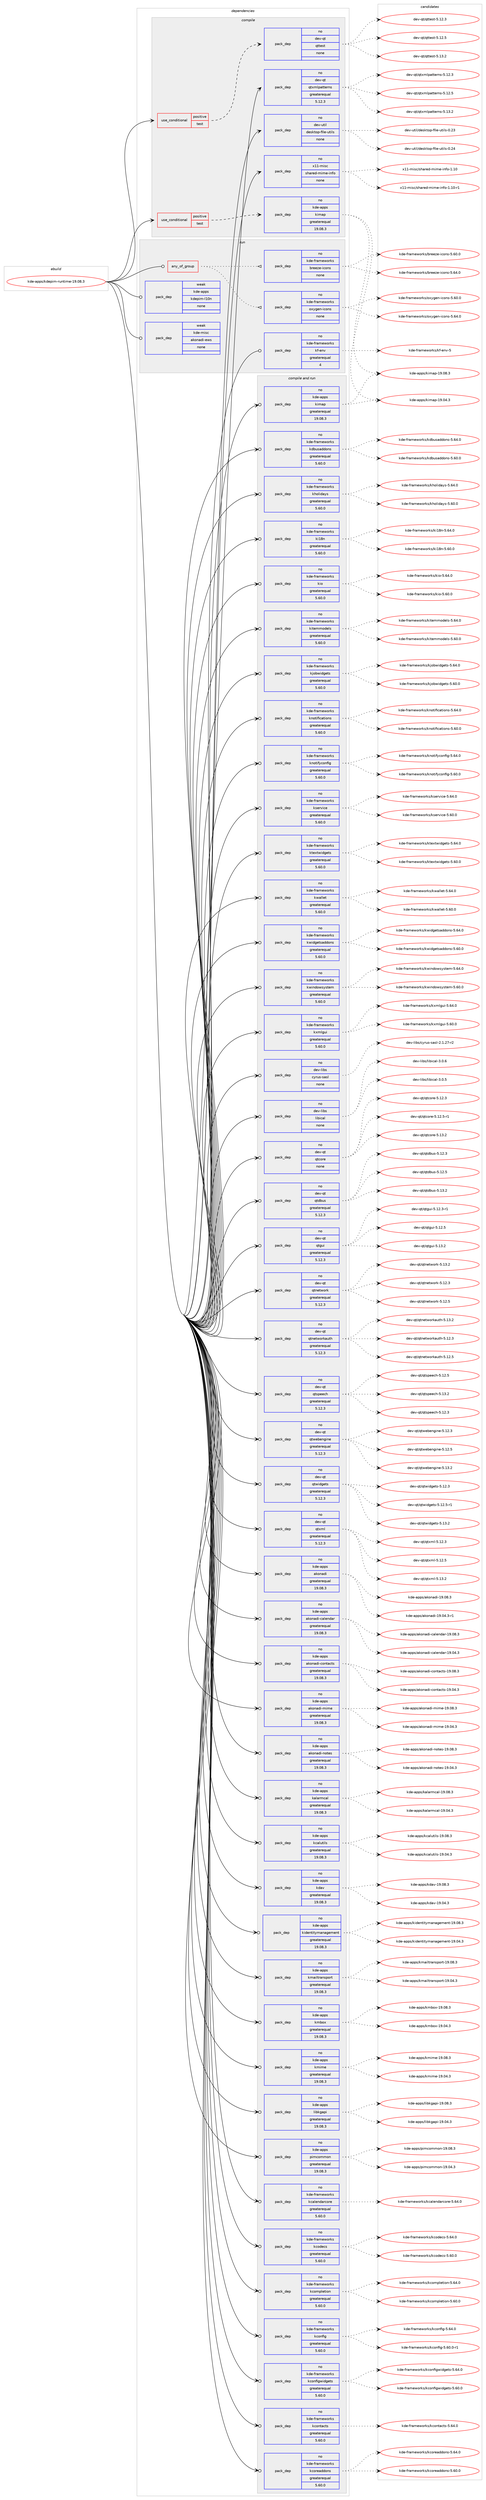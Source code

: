 digraph prolog {

# *************
# Graph options
# *************

newrank=true;
concentrate=true;
compound=true;
graph [rankdir=LR,fontname=Helvetica,fontsize=10,ranksep=1.5];#, ranksep=2.5, nodesep=0.2];
edge  [arrowhead=vee];
node  [fontname=Helvetica,fontsize=10];

# **********
# The ebuild
# **********

subgraph cluster_leftcol {
color=gray;
rank=same;
label=<<i>ebuild</i>>;
id [label="kde-apps/kdepim-runtime-19.08.3", color=red, width=4, href="../kde-apps/kdepim-runtime-19.08.3.svg"];
}

# ****************
# The dependencies
# ****************

subgraph cluster_midcol {
color=gray;
label=<<i>dependencies</i>>;
subgraph cluster_compile {
fillcolor="#eeeeee";
style=filled;
label=<<i>compile</i>>;
subgraph cond186625 {
dependency755678 [label=<<TABLE BORDER="0" CELLBORDER="1" CELLSPACING="0" CELLPADDING="4"><TR><TD ROWSPAN="3" CELLPADDING="10">use_conditional</TD></TR><TR><TD>positive</TD></TR><TR><TD>test</TD></TR></TABLE>>, shape=none, color=red];
subgraph pack556238 {
dependency755679 [label=<<TABLE BORDER="0" CELLBORDER="1" CELLSPACING="0" CELLPADDING="4" WIDTH="220"><TR><TD ROWSPAN="6" CELLPADDING="30">pack_dep</TD></TR><TR><TD WIDTH="110">no</TD></TR><TR><TD>dev-qt</TD></TR><TR><TD>qttest</TD></TR><TR><TD>none</TD></TR><TR><TD></TD></TR></TABLE>>, shape=none, color=blue];
}
dependency755678:e -> dependency755679:w [weight=20,style="dashed",arrowhead="vee"];
}
id:e -> dependency755678:w [weight=20,style="solid",arrowhead="vee"];
subgraph cond186626 {
dependency755680 [label=<<TABLE BORDER="0" CELLBORDER="1" CELLSPACING="0" CELLPADDING="4"><TR><TD ROWSPAN="3" CELLPADDING="10">use_conditional</TD></TR><TR><TD>positive</TD></TR><TR><TD>test</TD></TR></TABLE>>, shape=none, color=red];
subgraph pack556239 {
dependency755681 [label=<<TABLE BORDER="0" CELLBORDER="1" CELLSPACING="0" CELLPADDING="4" WIDTH="220"><TR><TD ROWSPAN="6" CELLPADDING="30">pack_dep</TD></TR><TR><TD WIDTH="110">no</TD></TR><TR><TD>kde-apps</TD></TR><TR><TD>kimap</TD></TR><TR><TD>greaterequal</TD></TR><TR><TD>19.08.3</TD></TR></TABLE>>, shape=none, color=blue];
}
dependency755680:e -> dependency755681:w [weight=20,style="dashed",arrowhead="vee"];
}
id:e -> dependency755680:w [weight=20,style="solid",arrowhead="vee"];
subgraph pack556240 {
dependency755682 [label=<<TABLE BORDER="0" CELLBORDER="1" CELLSPACING="0" CELLPADDING="4" WIDTH="220"><TR><TD ROWSPAN="6" CELLPADDING="30">pack_dep</TD></TR><TR><TD WIDTH="110">no</TD></TR><TR><TD>dev-qt</TD></TR><TR><TD>qtxmlpatterns</TD></TR><TR><TD>greaterequal</TD></TR><TR><TD>5.12.3</TD></TR></TABLE>>, shape=none, color=blue];
}
id:e -> dependency755682:w [weight=20,style="solid",arrowhead="vee"];
subgraph pack556241 {
dependency755683 [label=<<TABLE BORDER="0" CELLBORDER="1" CELLSPACING="0" CELLPADDING="4" WIDTH="220"><TR><TD ROWSPAN="6" CELLPADDING="30">pack_dep</TD></TR><TR><TD WIDTH="110">no</TD></TR><TR><TD>dev-util</TD></TR><TR><TD>desktop-file-utils</TD></TR><TR><TD>none</TD></TR><TR><TD></TD></TR></TABLE>>, shape=none, color=blue];
}
id:e -> dependency755683:w [weight=20,style="solid",arrowhead="vee"];
subgraph pack556242 {
dependency755684 [label=<<TABLE BORDER="0" CELLBORDER="1" CELLSPACING="0" CELLPADDING="4" WIDTH="220"><TR><TD ROWSPAN="6" CELLPADDING="30">pack_dep</TD></TR><TR><TD WIDTH="110">no</TD></TR><TR><TD>x11-misc</TD></TR><TR><TD>shared-mime-info</TD></TR><TR><TD>none</TD></TR><TR><TD></TD></TR></TABLE>>, shape=none, color=blue];
}
id:e -> dependency755684:w [weight=20,style="solid",arrowhead="vee"];
}
subgraph cluster_compileandrun {
fillcolor="#eeeeee";
style=filled;
label=<<i>compile and run</i>>;
subgraph pack556243 {
dependency755685 [label=<<TABLE BORDER="0" CELLBORDER="1" CELLSPACING="0" CELLPADDING="4" WIDTH="220"><TR><TD ROWSPAN="6" CELLPADDING="30">pack_dep</TD></TR><TR><TD WIDTH="110">no</TD></TR><TR><TD>dev-libs</TD></TR><TR><TD>cyrus-sasl</TD></TR><TR><TD>none</TD></TR><TR><TD></TD></TR></TABLE>>, shape=none, color=blue];
}
id:e -> dependency755685:w [weight=20,style="solid",arrowhead="odotvee"];
subgraph pack556244 {
dependency755686 [label=<<TABLE BORDER="0" CELLBORDER="1" CELLSPACING="0" CELLPADDING="4" WIDTH="220"><TR><TD ROWSPAN="6" CELLPADDING="30">pack_dep</TD></TR><TR><TD WIDTH="110">no</TD></TR><TR><TD>dev-libs</TD></TR><TR><TD>libical</TD></TR><TR><TD>none</TD></TR><TR><TD></TD></TR></TABLE>>, shape=none, color=blue];
}
id:e -> dependency755686:w [weight=20,style="solid",arrowhead="odotvee"];
subgraph pack556245 {
dependency755687 [label=<<TABLE BORDER="0" CELLBORDER="1" CELLSPACING="0" CELLPADDING="4" WIDTH="220"><TR><TD ROWSPAN="6" CELLPADDING="30">pack_dep</TD></TR><TR><TD WIDTH="110">no</TD></TR><TR><TD>dev-qt</TD></TR><TR><TD>qtcore</TD></TR><TR><TD>none</TD></TR><TR><TD></TD></TR></TABLE>>, shape=none, color=blue];
}
id:e -> dependency755687:w [weight=20,style="solid",arrowhead="odotvee"];
subgraph pack556246 {
dependency755688 [label=<<TABLE BORDER="0" CELLBORDER="1" CELLSPACING="0" CELLPADDING="4" WIDTH="220"><TR><TD ROWSPAN="6" CELLPADDING="30">pack_dep</TD></TR><TR><TD WIDTH="110">no</TD></TR><TR><TD>dev-qt</TD></TR><TR><TD>qtdbus</TD></TR><TR><TD>greaterequal</TD></TR><TR><TD>5.12.3</TD></TR></TABLE>>, shape=none, color=blue];
}
id:e -> dependency755688:w [weight=20,style="solid",arrowhead="odotvee"];
subgraph pack556247 {
dependency755689 [label=<<TABLE BORDER="0" CELLBORDER="1" CELLSPACING="0" CELLPADDING="4" WIDTH="220"><TR><TD ROWSPAN="6" CELLPADDING="30">pack_dep</TD></TR><TR><TD WIDTH="110">no</TD></TR><TR><TD>dev-qt</TD></TR><TR><TD>qtgui</TD></TR><TR><TD>greaterequal</TD></TR><TR><TD>5.12.3</TD></TR></TABLE>>, shape=none, color=blue];
}
id:e -> dependency755689:w [weight=20,style="solid",arrowhead="odotvee"];
subgraph pack556248 {
dependency755690 [label=<<TABLE BORDER="0" CELLBORDER="1" CELLSPACING="0" CELLPADDING="4" WIDTH="220"><TR><TD ROWSPAN="6" CELLPADDING="30">pack_dep</TD></TR><TR><TD WIDTH="110">no</TD></TR><TR><TD>dev-qt</TD></TR><TR><TD>qtnetwork</TD></TR><TR><TD>greaterequal</TD></TR><TR><TD>5.12.3</TD></TR></TABLE>>, shape=none, color=blue];
}
id:e -> dependency755690:w [weight=20,style="solid",arrowhead="odotvee"];
subgraph pack556249 {
dependency755691 [label=<<TABLE BORDER="0" CELLBORDER="1" CELLSPACING="0" CELLPADDING="4" WIDTH="220"><TR><TD ROWSPAN="6" CELLPADDING="30">pack_dep</TD></TR><TR><TD WIDTH="110">no</TD></TR><TR><TD>dev-qt</TD></TR><TR><TD>qtnetworkauth</TD></TR><TR><TD>greaterequal</TD></TR><TR><TD>5.12.3</TD></TR></TABLE>>, shape=none, color=blue];
}
id:e -> dependency755691:w [weight=20,style="solid",arrowhead="odotvee"];
subgraph pack556250 {
dependency755692 [label=<<TABLE BORDER="0" CELLBORDER="1" CELLSPACING="0" CELLPADDING="4" WIDTH="220"><TR><TD ROWSPAN="6" CELLPADDING="30">pack_dep</TD></TR><TR><TD WIDTH="110">no</TD></TR><TR><TD>dev-qt</TD></TR><TR><TD>qtspeech</TD></TR><TR><TD>greaterequal</TD></TR><TR><TD>5.12.3</TD></TR></TABLE>>, shape=none, color=blue];
}
id:e -> dependency755692:w [weight=20,style="solid",arrowhead="odotvee"];
subgraph pack556251 {
dependency755693 [label=<<TABLE BORDER="0" CELLBORDER="1" CELLSPACING="0" CELLPADDING="4" WIDTH="220"><TR><TD ROWSPAN="6" CELLPADDING="30">pack_dep</TD></TR><TR><TD WIDTH="110">no</TD></TR><TR><TD>dev-qt</TD></TR><TR><TD>qtwebengine</TD></TR><TR><TD>greaterequal</TD></TR><TR><TD>5.12.3</TD></TR></TABLE>>, shape=none, color=blue];
}
id:e -> dependency755693:w [weight=20,style="solid",arrowhead="odotvee"];
subgraph pack556252 {
dependency755694 [label=<<TABLE BORDER="0" CELLBORDER="1" CELLSPACING="0" CELLPADDING="4" WIDTH="220"><TR><TD ROWSPAN="6" CELLPADDING="30">pack_dep</TD></TR><TR><TD WIDTH="110">no</TD></TR><TR><TD>dev-qt</TD></TR><TR><TD>qtwidgets</TD></TR><TR><TD>greaterequal</TD></TR><TR><TD>5.12.3</TD></TR></TABLE>>, shape=none, color=blue];
}
id:e -> dependency755694:w [weight=20,style="solid",arrowhead="odotvee"];
subgraph pack556253 {
dependency755695 [label=<<TABLE BORDER="0" CELLBORDER="1" CELLSPACING="0" CELLPADDING="4" WIDTH="220"><TR><TD ROWSPAN="6" CELLPADDING="30">pack_dep</TD></TR><TR><TD WIDTH="110">no</TD></TR><TR><TD>dev-qt</TD></TR><TR><TD>qtxml</TD></TR><TR><TD>greaterequal</TD></TR><TR><TD>5.12.3</TD></TR></TABLE>>, shape=none, color=blue];
}
id:e -> dependency755695:w [weight=20,style="solid",arrowhead="odotvee"];
subgraph pack556254 {
dependency755696 [label=<<TABLE BORDER="0" CELLBORDER="1" CELLSPACING="0" CELLPADDING="4" WIDTH="220"><TR><TD ROWSPAN="6" CELLPADDING="30">pack_dep</TD></TR><TR><TD WIDTH="110">no</TD></TR><TR><TD>kde-apps</TD></TR><TR><TD>akonadi</TD></TR><TR><TD>greaterequal</TD></TR><TR><TD>19.08.3</TD></TR></TABLE>>, shape=none, color=blue];
}
id:e -> dependency755696:w [weight=20,style="solid",arrowhead="odotvee"];
subgraph pack556255 {
dependency755697 [label=<<TABLE BORDER="0" CELLBORDER="1" CELLSPACING="0" CELLPADDING="4" WIDTH="220"><TR><TD ROWSPAN="6" CELLPADDING="30">pack_dep</TD></TR><TR><TD WIDTH="110">no</TD></TR><TR><TD>kde-apps</TD></TR><TR><TD>akonadi-calendar</TD></TR><TR><TD>greaterequal</TD></TR><TR><TD>19.08.3</TD></TR></TABLE>>, shape=none, color=blue];
}
id:e -> dependency755697:w [weight=20,style="solid",arrowhead="odotvee"];
subgraph pack556256 {
dependency755698 [label=<<TABLE BORDER="0" CELLBORDER="1" CELLSPACING="0" CELLPADDING="4" WIDTH="220"><TR><TD ROWSPAN="6" CELLPADDING="30">pack_dep</TD></TR><TR><TD WIDTH="110">no</TD></TR><TR><TD>kde-apps</TD></TR><TR><TD>akonadi-contacts</TD></TR><TR><TD>greaterequal</TD></TR><TR><TD>19.08.3</TD></TR></TABLE>>, shape=none, color=blue];
}
id:e -> dependency755698:w [weight=20,style="solid",arrowhead="odotvee"];
subgraph pack556257 {
dependency755699 [label=<<TABLE BORDER="0" CELLBORDER="1" CELLSPACING="0" CELLPADDING="4" WIDTH="220"><TR><TD ROWSPAN="6" CELLPADDING="30">pack_dep</TD></TR><TR><TD WIDTH="110">no</TD></TR><TR><TD>kde-apps</TD></TR><TR><TD>akonadi-mime</TD></TR><TR><TD>greaterequal</TD></TR><TR><TD>19.08.3</TD></TR></TABLE>>, shape=none, color=blue];
}
id:e -> dependency755699:w [weight=20,style="solid",arrowhead="odotvee"];
subgraph pack556258 {
dependency755700 [label=<<TABLE BORDER="0" CELLBORDER="1" CELLSPACING="0" CELLPADDING="4" WIDTH="220"><TR><TD ROWSPAN="6" CELLPADDING="30">pack_dep</TD></TR><TR><TD WIDTH="110">no</TD></TR><TR><TD>kde-apps</TD></TR><TR><TD>akonadi-notes</TD></TR><TR><TD>greaterequal</TD></TR><TR><TD>19.08.3</TD></TR></TABLE>>, shape=none, color=blue];
}
id:e -> dependency755700:w [weight=20,style="solid",arrowhead="odotvee"];
subgraph pack556259 {
dependency755701 [label=<<TABLE BORDER="0" CELLBORDER="1" CELLSPACING="0" CELLPADDING="4" WIDTH="220"><TR><TD ROWSPAN="6" CELLPADDING="30">pack_dep</TD></TR><TR><TD WIDTH="110">no</TD></TR><TR><TD>kde-apps</TD></TR><TR><TD>kalarmcal</TD></TR><TR><TD>greaterequal</TD></TR><TR><TD>19.08.3</TD></TR></TABLE>>, shape=none, color=blue];
}
id:e -> dependency755701:w [weight=20,style="solid",arrowhead="odotvee"];
subgraph pack556260 {
dependency755702 [label=<<TABLE BORDER="0" CELLBORDER="1" CELLSPACING="0" CELLPADDING="4" WIDTH="220"><TR><TD ROWSPAN="6" CELLPADDING="30">pack_dep</TD></TR><TR><TD WIDTH="110">no</TD></TR><TR><TD>kde-apps</TD></TR><TR><TD>kcalutils</TD></TR><TR><TD>greaterequal</TD></TR><TR><TD>19.08.3</TD></TR></TABLE>>, shape=none, color=blue];
}
id:e -> dependency755702:w [weight=20,style="solid",arrowhead="odotvee"];
subgraph pack556261 {
dependency755703 [label=<<TABLE BORDER="0" CELLBORDER="1" CELLSPACING="0" CELLPADDING="4" WIDTH="220"><TR><TD ROWSPAN="6" CELLPADDING="30">pack_dep</TD></TR><TR><TD WIDTH="110">no</TD></TR><TR><TD>kde-apps</TD></TR><TR><TD>kdav</TD></TR><TR><TD>greaterequal</TD></TR><TR><TD>19.08.3</TD></TR></TABLE>>, shape=none, color=blue];
}
id:e -> dependency755703:w [weight=20,style="solid",arrowhead="odotvee"];
subgraph pack556262 {
dependency755704 [label=<<TABLE BORDER="0" CELLBORDER="1" CELLSPACING="0" CELLPADDING="4" WIDTH="220"><TR><TD ROWSPAN="6" CELLPADDING="30">pack_dep</TD></TR><TR><TD WIDTH="110">no</TD></TR><TR><TD>kde-apps</TD></TR><TR><TD>kidentitymanagement</TD></TR><TR><TD>greaterequal</TD></TR><TR><TD>19.08.3</TD></TR></TABLE>>, shape=none, color=blue];
}
id:e -> dependency755704:w [weight=20,style="solid",arrowhead="odotvee"];
subgraph pack556263 {
dependency755705 [label=<<TABLE BORDER="0" CELLBORDER="1" CELLSPACING="0" CELLPADDING="4" WIDTH="220"><TR><TD ROWSPAN="6" CELLPADDING="30">pack_dep</TD></TR><TR><TD WIDTH="110">no</TD></TR><TR><TD>kde-apps</TD></TR><TR><TD>kimap</TD></TR><TR><TD>greaterequal</TD></TR><TR><TD>19.08.3</TD></TR></TABLE>>, shape=none, color=blue];
}
id:e -> dependency755705:w [weight=20,style="solid",arrowhead="odotvee"];
subgraph pack556264 {
dependency755706 [label=<<TABLE BORDER="0" CELLBORDER="1" CELLSPACING="0" CELLPADDING="4" WIDTH="220"><TR><TD ROWSPAN="6" CELLPADDING="30">pack_dep</TD></TR><TR><TD WIDTH="110">no</TD></TR><TR><TD>kde-apps</TD></TR><TR><TD>kmailtransport</TD></TR><TR><TD>greaterequal</TD></TR><TR><TD>19.08.3</TD></TR></TABLE>>, shape=none, color=blue];
}
id:e -> dependency755706:w [weight=20,style="solid",arrowhead="odotvee"];
subgraph pack556265 {
dependency755707 [label=<<TABLE BORDER="0" CELLBORDER="1" CELLSPACING="0" CELLPADDING="4" WIDTH="220"><TR><TD ROWSPAN="6" CELLPADDING="30">pack_dep</TD></TR><TR><TD WIDTH="110">no</TD></TR><TR><TD>kde-apps</TD></TR><TR><TD>kmbox</TD></TR><TR><TD>greaterequal</TD></TR><TR><TD>19.08.3</TD></TR></TABLE>>, shape=none, color=blue];
}
id:e -> dependency755707:w [weight=20,style="solid",arrowhead="odotvee"];
subgraph pack556266 {
dependency755708 [label=<<TABLE BORDER="0" CELLBORDER="1" CELLSPACING="0" CELLPADDING="4" WIDTH="220"><TR><TD ROWSPAN="6" CELLPADDING="30">pack_dep</TD></TR><TR><TD WIDTH="110">no</TD></TR><TR><TD>kde-apps</TD></TR><TR><TD>kmime</TD></TR><TR><TD>greaterequal</TD></TR><TR><TD>19.08.3</TD></TR></TABLE>>, shape=none, color=blue];
}
id:e -> dependency755708:w [weight=20,style="solid",arrowhead="odotvee"];
subgraph pack556267 {
dependency755709 [label=<<TABLE BORDER="0" CELLBORDER="1" CELLSPACING="0" CELLPADDING="4" WIDTH="220"><TR><TD ROWSPAN="6" CELLPADDING="30">pack_dep</TD></TR><TR><TD WIDTH="110">no</TD></TR><TR><TD>kde-apps</TD></TR><TR><TD>libkgapi</TD></TR><TR><TD>greaterequal</TD></TR><TR><TD>19.08.3</TD></TR></TABLE>>, shape=none, color=blue];
}
id:e -> dependency755709:w [weight=20,style="solid",arrowhead="odotvee"];
subgraph pack556268 {
dependency755710 [label=<<TABLE BORDER="0" CELLBORDER="1" CELLSPACING="0" CELLPADDING="4" WIDTH="220"><TR><TD ROWSPAN="6" CELLPADDING="30">pack_dep</TD></TR><TR><TD WIDTH="110">no</TD></TR><TR><TD>kde-apps</TD></TR><TR><TD>pimcommon</TD></TR><TR><TD>greaterequal</TD></TR><TR><TD>19.08.3</TD></TR></TABLE>>, shape=none, color=blue];
}
id:e -> dependency755710:w [weight=20,style="solid",arrowhead="odotvee"];
subgraph pack556269 {
dependency755711 [label=<<TABLE BORDER="0" CELLBORDER="1" CELLSPACING="0" CELLPADDING="4" WIDTH="220"><TR><TD ROWSPAN="6" CELLPADDING="30">pack_dep</TD></TR><TR><TD WIDTH="110">no</TD></TR><TR><TD>kde-frameworks</TD></TR><TR><TD>kcalendarcore</TD></TR><TR><TD>greaterequal</TD></TR><TR><TD>5.60.0</TD></TR></TABLE>>, shape=none, color=blue];
}
id:e -> dependency755711:w [weight=20,style="solid",arrowhead="odotvee"];
subgraph pack556270 {
dependency755712 [label=<<TABLE BORDER="0" CELLBORDER="1" CELLSPACING="0" CELLPADDING="4" WIDTH="220"><TR><TD ROWSPAN="6" CELLPADDING="30">pack_dep</TD></TR><TR><TD WIDTH="110">no</TD></TR><TR><TD>kde-frameworks</TD></TR><TR><TD>kcodecs</TD></TR><TR><TD>greaterequal</TD></TR><TR><TD>5.60.0</TD></TR></TABLE>>, shape=none, color=blue];
}
id:e -> dependency755712:w [weight=20,style="solid",arrowhead="odotvee"];
subgraph pack556271 {
dependency755713 [label=<<TABLE BORDER="0" CELLBORDER="1" CELLSPACING="0" CELLPADDING="4" WIDTH="220"><TR><TD ROWSPAN="6" CELLPADDING="30">pack_dep</TD></TR><TR><TD WIDTH="110">no</TD></TR><TR><TD>kde-frameworks</TD></TR><TR><TD>kcompletion</TD></TR><TR><TD>greaterequal</TD></TR><TR><TD>5.60.0</TD></TR></TABLE>>, shape=none, color=blue];
}
id:e -> dependency755713:w [weight=20,style="solid",arrowhead="odotvee"];
subgraph pack556272 {
dependency755714 [label=<<TABLE BORDER="0" CELLBORDER="1" CELLSPACING="0" CELLPADDING="4" WIDTH="220"><TR><TD ROWSPAN="6" CELLPADDING="30">pack_dep</TD></TR><TR><TD WIDTH="110">no</TD></TR><TR><TD>kde-frameworks</TD></TR><TR><TD>kconfig</TD></TR><TR><TD>greaterequal</TD></TR><TR><TD>5.60.0</TD></TR></TABLE>>, shape=none, color=blue];
}
id:e -> dependency755714:w [weight=20,style="solid",arrowhead="odotvee"];
subgraph pack556273 {
dependency755715 [label=<<TABLE BORDER="0" CELLBORDER="1" CELLSPACING="0" CELLPADDING="4" WIDTH="220"><TR><TD ROWSPAN="6" CELLPADDING="30">pack_dep</TD></TR><TR><TD WIDTH="110">no</TD></TR><TR><TD>kde-frameworks</TD></TR><TR><TD>kconfigwidgets</TD></TR><TR><TD>greaterequal</TD></TR><TR><TD>5.60.0</TD></TR></TABLE>>, shape=none, color=blue];
}
id:e -> dependency755715:w [weight=20,style="solid",arrowhead="odotvee"];
subgraph pack556274 {
dependency755716 [label=<<TABLE BORDER="0" CELLBORDER="1" CELLSPACING="0" CELLPADDING="4" WIDTH="220"><TR><TD ROWSPAN="6" CELLPADDING="30">pack_dep</TD></TR><TR><TD WIDTH="110">no</TD></TR><TR><TD>kde-frameworks</TD></TR><TR><TD>kcontacts</TD></TR><TR><TD>greaterequal</TD></TR><TR><TD>5.60.0</TD></TR></TABLE>>, shape=none, color=blue];
}
id:e -> dependency755716:w [weight=20,style="solid",arrowhead="odotvee"];
subgraph pack556275 {
dependency755717 [label=<<TABLE BORDER="0" CELLBORDER="1" CELLSPACING="0" CELLPADDING="4" WIDTH="220"><TR><TD ROWSPAN="6" CELLPADDING="30">pack_dep</TD></TR><TR><TD WIDTH="110">no</TD></TR><TR><TD>kde-frameworks</TD></TR><TR><TD>kcoreaddons</TD></TR><TR><TD>greaterequal</TD></TR><TR><TD>5.60.0</TD></TR></TABLE>>, shape=none, color=blue];
}
id:e -> dependency755717:w [weight=20,style="solid",arrowhead="odotvee"];
subgraph pack556276 {
dependency755718 [label=<<TABLE BORDER="0" CELLBORDER="1" CELLSPACING="0" CELLPADDING="4" WIDTH="220"><TR><TD ROWSPAN="6" CELLPADDING="30">pack_dep</TD></TR><TR><TD WIDTH="110">no</TD></TR><TR><TD>kde-frameworks</TD></TR><TR><TD>kdbusaddons</TD></TR><TR><TD>greaterequal</TD></TR><TR><TD>5.60.0</TD></TR></TABLE>>, shape=none, color=blue];
}
id:e -> dependency755718:w [weight=20,style="solid",arrowhead="odotvee"];
subgraph pack556277 {
dependency755719 [label=<<TABLE BORDER="0" CELLBORDER="1" CELLSPACING="0" CELLPADDING="4" WIDTH="220"><TR><TD ROWSPAN="6" CELLPADDING="30">pack_dep</TD></TR><TR><TD WIDTH="110">no</TD></TR><TR><TD>kde-frameworks</TD></TR><TR><TD>kholidays</TD></TR><TR><TD>greaterequal</TD></TR><TR><TD>5.60.0</TD></TR></TABLE>>, shape=none, color=blue];
}
id:e -> dependency755719:w [weight=20,style="solid",arrowhead="odotvee"];
subgraph pack556278 {
dependency755720 [label=<<TABLE BORDER="0" CELLBORDER="1" CELLSPACING="0" CELLPADDING="4" WIDTH="220"><TR><TD ROWSPAN="6" CELLPADDING="30">pack_dep</TD></TR><TR><TD WIDTH="110">no</TD></TR><TR><TD>kde-frameworks</TD></TR><TR><TD>ki18n</TD></TR><TR><TD>greaterequal</TD></TR><TR><TD>5.60.0</TD></TR></TABLE>>, shape=none, color=blue];
}
id:e -> dependency755720:w [weight=20,style="solid",arrowhead="odotvee"];
subgraph pack556279 {
dependency755721 [label=<<TABLE BORDER="0" CELLBORDER="1" CELLSPACING="0" CELLPADDING="4" WIDTH="220"><TR><TD ROWSPAN="6" CELLPADDING="30">pack_dep</TD></TR><TR><TD WIDTH="110">no</TD></TR><TR><TD>kde-frameworks</TD></TR><TR><TD>kio</TD></TR><TR><TD>greaterequal</TD></TR><TR><TD>5.60.0</TD></TR></TABLE>>, shape=none, color=blue];
}
id:e -> dependency755721:w [weight=20,style="solid",arrowhead="odotvee"];
subgraph pack556280 {
dependency755722 [label=<<TABLE BORDER="0" CELLBORDER="1" CELLSPACING="0" CELLPADDING="4" WIDTH="220"><TR><TD ROWSPAN="6" CELLPADDING="30">pack_dep</TD></TR><TR><TD WIDTH="110">no</TD></TR><TR><TD>kde-frameworks</TD></TR><TR><TD>kitemmodels</TD></TR><TR><TD>greaterequal</TD></TR><TR><TD>5.60.0</TD></TR></TABLE>>, shape=none, color=blue];
}
id:e -> dependency755722:w [weight=20,style="solid",arrowhead="odotvee"];
subgraph pack556281 {
dependency755723 [label=<<TABLE BORDER="0" CELLBORDER="1" CELLSPACING="0" CELLPADDING="4" WIDTH="220"><TR><TD ROWSPAN="6" CELLPADDING="30">pack_dep</TD></TR><TR><TD WIDTH="110">no</TD></TR><TR><TD>kde-frameworks</TD></TR><TR><TD>kjobwidgets</TD></TR><TR><TD>greaterequal</TD></TR><TR><TD>5.60.0</TD></TR></TABLE>>, shape=none, color=blue];
}
id:e -> dependency755723:w [weight=20,style="solid",arrowhead="odotvee"];
subgraph pack556282 {
dependency755724 [label=<<TABLE BORDER="0" CELLBORDER="1" CELLSPACING="0" CELLPADDING="4" WIDTH="220"><TR><TD ROWSPAN="6" CELLPADDING="30">pack_dep</TD></TR><TR><TD WIDTH="110">no</TD></TR><TR><TD>kde-frameworks</TD></TR><TR><TD>knotifications</TD></TR><TR><TD>greaterequal</TD></TR><TR><TD>5.60.0</TD></TR></TABLE>>, shape=none, color=blue];
}
id:e -> dependency755724:w [weight=20,style="solid",arrowhead="odotvee"];
subgraph pack556283 {
dependency755725 [label=<<TABLE BORDER="0" CELLBORDER="1" CELLSPACING="0" CELLPADDING="4" WIDTH="220"><TR><TD ROWSPAN="6" CELLPADDING="30">pack_dep</TD></TR><TR><TD WIDTH="110">no</TD></TR><TR><TD>kde-frameworks</TD></TR><TR><TD>knotifyconfig</TD></TR><TR><TD>greaterequal</TD></TR><TR><TD>5.60.0</TD></TR></TABLE>>, shape=none, color=blue];
}
id:e -> dependency755725:w [weight=20,style="solid",arrowhead="odotvee"];
subgraph pack556284 {
dependency755726 [label=<<TABLE BORDER="0" CELLBORDER="1" CELLSPACING="0" CELLPADDING="4" WIDTH="220"><TR><TD ROWSPAN="6" CELLPADDING="30">pack_dep</TD></TR><TR><TD WIDTH="110">no</TD></TR><TR><TD>kde-frameworks</TD></TR><TR><TD>kservice</TD></TR><TR><TD>greaterequal</TD></TR><TR><TD>5.60.0</TD></TR></TABLE>>, shape=none, color=blue];
}
id:e -> dependency755726:w [weight=20,style="solid",arrowhead="odotvee"];
subgraph pack556285 {
dependency755727 [label=<<TABLE BORDER="0" CELLBORDER="1" CELLSPACING="0" CELLPADDING="4" WIDTH="220"><TR><TD ROWSPAN="6" CELLPADDING="30">pack_dep</TD></TR><TR><TD WIDTH="110">no</TD></TR><TR><TD>kde-frameworks</TD></TR><TR><TD>ktextwidgets</TD></TR><TR><TD>greaterequal</TD></TR><TR><TD>5.60.0</TD></TR></TABLE>>, shape=none, color=blue];
}
id:e -> dependency755727:w [weight=20,style="solid",arrowhead="odotvee"];
subgraph pack556286 {
dependency755728 [label=<<TABLE BORDER="0" CELLBORDER="1" CELLSPACING="0" CELLPADDING="4" WIDTH="220"><TR><TD ROWSPAN="6" CELLPADDING="30">pack_dep</TD></TR><TR><TD WIDTH="110">no</TD></TR><TR><TD>kde-frameworks</TD></TR><TR><TD>kwallet</TD></TR><TR><TD>greaterequal</TD></TR><TR><TD>5.60.0</TD></TR></TABLE>>, shape=none, color=blue];
}
id:e -> dependency755728:w [weight=20,style="solid",arrowhead="odotvee"];
subgraph pack556287 {
dependency755729 [label=<<TABLE BORDER="0" CELLBORDER="1" CELLSPACING="0" CELLPADDING="4" WIDTH="220"><TR><TD ROWSPAN="6" CELLPADDING="30">pack_dep</TD></TR><TR><TD WIDTH="110">no</TD></TR><TR><TD>kde-frameworks</TD></TR><TR><TD>kwidgetsaddons</TD></TR><TR><TD>greaterequal</TD></TR><TR><TD>5.60.0</TD></TR></TABLE>>, shape=none, color=blue];
}
id:e -> dependency755729:w [weight=20,style="solid",arrowhead="odotvee"];
subgraph pack556288 {
dependency755730 [label=<<TABLE BORDER="0" CELLBORDER="1" CELLSPACING="0" CELLPADDING="4" WIDTH="220"><TR><TD ROWSPAN="6" CELLPADDING="30">pack_dep</TD></TR><TR><TD WIDTH="110">no</TD></TR><TR><TD>kde-frameworks</TD></TR><TR><TD>kwindowsystem</TD></TR><TR><TD>greaterequal</TD></TR><TR><TD>5.60.0</TD></TR></TABLE>>, shape=none, color=blue];
}
id:e -> dependency755730:w [weight=20,style="solid",arrowhead="odotvee"];
subgraph pack556289 {
dependency755731 [label=<<TABLE BORDER="0" CELLBORDER="1" CELLSPACING="0" CELLPADDING="4" WIDTH="220"><TR><TD ROWSPAN="6" CELLPADDING="30">pack_dep</TD></TR><TR><TD WIDTH="110">no</TD></TR><TR><TD>kde-frameworks</TD></TR><TR><TD>kxmlgui</TD></TR><TR><TD>greaterequal</TD></TR><TR><TD>5.60.0</TD></TR></TABLE>>, shape=none, color=blue];
}
id:e -> dependency755731:w [weight=20,style="solid",arrowhead="odotvee"];
}
subgraph cluster_run {
fillcolor="#eeeeee";
style=filled;
label=<<i>run</i>>;
subgraph any12409 {
dependency755732 [label=<<TABLE BORDER="0" CELLBORDER="1" CELLSPACING="0" CELLPADDING="4"><TR><TD CELLPADDING="10">any_of_group</TD></TR></TABLE>>, shape=none, color=red];subgraph pack556290 {
dependency755733 [label=<<TABLE BORDER="0" CELLBORDER="1" CELLSPACING="0" CELLPADDING="4" WIDTH="220"><TR><TD ROWSPAN="6" CELLPADDING="30">pack_dep</TD></TR><TR><TD WIDTH="110">no</TD></TR><TR><TD>kde-frameworks</TD></TR><TR><TD>breeze-icons</TD></TR><TR><TD>none</TD></TR><TR><TD></TD></TR></TABLE>>, shape=none, color=blue];
}
dependency755732:e -> dependency755733:w [weight=20,style="dotted",arrowhead="oinv"];
subgraph pack556291 {
dependency755734 [label=<<TABLE BORDER="0" CELLBORDER="1" CELLSPACING="0" CELLPADDING="4" WIDTH="220"><TR><TD ROWSPAN="6" CELLPADDING="30">pack_dep</TD></TR><TR><TD WIDTH="110">no</TD></TR><TR><TD>kde-frameworks</TD></TR><TR><TD>oxygen-icons</TD></TR><TR><TD>none</TD></TR><TR><TD></TD></TR></TABLE>>, shape=none, color=blue];
}
dependency755732:e -> dependency755734:w [weight=20,style="dotted",arrowhead="oinv"];
}
id:e -> dependency755732:w [weight=20,style="solid",arrowhead="odot"];
subgraph pack556292 {
dependency755735 [label=<<TABLE BORDER="0" CELLBORDER="1" CELLSPACING="0" CELLPADDING="4" WIDTH="220"><TR><TD ROWSPAN="6" CELLPADDING="30">pack_dep</TD></TR><TR><TD WIDTH="110">no</TD></TR><TR><TD>kde-frameworks</TD></TR><TR><TD>kf-env</TD></TR><TR><TD>greaterequal</TD></TR><TR><TD>4</TD></TR></TABLE>>, shape=none, color=blue];
}
id:e -> dependency755735:w [weight=20,style="solid",arrowhead="odot"];
subgraph pack556293 {
dependency755736 [label=<<TABLE BORDER="0" CELLBORDER="1" CELLSPACING="0" CELLPADDING="4" WIDTH="220"><TR><TD ROWSPAN="6" CELLPADDING="30">pack_dep</TD></TR><TR><TD WIDTH="110">weak</TD></TR><TR><TD>kde-apps</TD></TR><TR><TD>kdepim-l10n</TD></TR><TR><TD>none</TD></TR><TR><TD></TD></TR></TABLE>>, shape=none, color=blue];
}
id:e -> dependency755736:w [weight=20,style="solid",arrowhead="odot"];
subgraph pack556294 {
dependency755737 [label=<<TABLE BORDER="0" CELLBORDER="1" CELLSPACING="0" CELLPADDING="4" WIDTH="220"><TR><TD ROWSPAN="6" CELLPADDING="30">pack_dep</TD></TR><TR><TD WIDTH="110">weak</TD></TR><TR><TD>kde-misc</TD></TR><TR><TD>akonadi-ews</TD></TR><TR><TD>none</TD></TR><TR><TD></TD></TR></TABLE>>, shape=none, color=blue];
}
id:e -> dependency755737:w [weight=20,style="solid",arrowhead="odot"];
}
}

# **************
# The candidates
# **************

subgraph cluster_choices {
rank=same;
color=gray;
label=<<i>candidates</i>>;

subgraph choice556238 {
color=black;
nodesep=1;
choice100101118451131164711311611610111511645534649504651 [label="dev-qt/qttest-5.12.3", color=red, width=4,href="../dev-qt/qttest-5.12.3.svg"];
choice100101118451131164711311611610111511645534649504653 [label="dev-qt/qttest-5.12.5", color=red, width=4,href="../dev-qt/qttest-5.12.5.svg"];
choice100101118451131164711311611610111511645534649514650 [label="dev-qt/qttest-5.13.2", color=red, width=4,href="../dev-qt/qttest-5.13.2.svg"];
dependency755679:e -> choice100101118451131164711311611610111511645534649504651:w [style=dotted,weight="100"];
dependency755679:e -> choice100101118451131164711311611610111511645534649504653:w [style=dotted,weight="100"];
dependency755679:e -> choice100101118451131164711311611610111511645534649514650:w [style=dotted,weight="100"];
}
subgraph choice556239 {
color=black;
nodesep=1;
choice107100101459711211211547107105109971124549574648524651 [label="kde-apps/kimap-19.04.3", color=red, width=4,href="../kde-apps/kimap-19.04.3.svg"];
choice107100101459711211211547107105109971124549574648564651 [label="kde-apps/kimap-19.08.3", color=red, width=4,href="../kde-apps/kimap-19.08.3.svg"];
dependency755681:e -> choice107100101459711211211547107105109971124549574648524651:w [style=dotted,weight="100"];
dependency755681:e -> choice107100101459711211211547107105109971124549574648564651:w [style=dotted,weight="100"];
}
subgraph choice556240 {
color=black;
nodesep=1;
choice10010111845113116471131161201091081129711611610111411011545534649504651 [label="dev-qt/qtxmlpatterns-5.12.3", color=red, width=4,href="../dev-qt/qtxmlpatterns-5.12.3.svg"];
choice10010111845113116471131161201091081129711611610111411011545534649504653 [label="dev-qt/qtxmlpatterns-5.12.5", color=red, width=4,href="../dev-qt/qtxmlpatterns-5.12.5.svg"];
choice10010111845113116471131161201091081129711611610111411011545534649514650 [label="dev-qt/qtxmlpatterns-5.13.2", color=red, width=4,href="../dev-qt/qtxmlpatterns-5.13.2.svg"];
dependency755682:e -> choice10010111845113116471131161201091081129711611610111411011545534649504651:w [style=dotted,weight="100"];
dependency755682:e -> choice10010111845113116471131161201091081129711611610111411011545534649504653:w [style=dotted,weight="100"];
dependency755682:e -> choice10010111845113116471131161201091081129711611610111411011545534649514650:w [style=dotted,weight="100"];
}
subgraph choice556241 {
color=black;
nodesep=1;
choice100101118451171161051084710010111510711611111245102105108101451171161051081154548465051 [label="dev-util/desktop-file-utils-0.23", color=red, width=4,href="../dev-util/desktop-file-utils-0.23.svg"];
choice100101118451171161051084710010111510711611111245102105108101451171161051081154548465052 [label="dev-util/desktop-file-utils-0.24", color=red, width=4,href="../dev-util/desktop-file-utils-0.24.svg"];
dependency755683:e -> choice100101118451171161051084710010111510711611111245102105108101451171161051081154548465051:w [style=dotted,weight="100"];
dependency755683:e -> choice100101118451171161051084710010111510711611111245102105108101451171161051081154548465052:w [style=dotted,weight="100"];
}
subgraph choice556242 {
color=black;
nodesep=1;
choice12049494510910511599471151049711410110045109105109101451051101021114549464948 [label="x11-misc/shared-mime-info-1.10", color=red, width=4,href="../x11-misc/shared-mime-info-1.10.svg"];
choice120494945109105115994711510497114101100451091051091014510511010211145494649484511449 [label="x11-misc/shared-mime-info-1.10-r1", color=red, width=4,href="../x11-misc/shared-mime-info-1.10-r1.svg"];
dependency755684:e -> choice12049494510910511599471151049711410110045109105109101451051101021114549464948:w [style=dotted,weight="100"];
dependency755684:e -> choice120494945109105115994711510497114101100451091051091014510511010211145494649484511449:w [style=dotted,weight="100"];
}
subgraph choice556243 {
color=black;
nodesep=1;
choice100101118451081059811547991211141171154511597115108455046494650554511450 [label="dev-libs/cyrus-sasl-2.1.27-r2", color=red, width=4,href="../dev-libs/cyrus-sasl-2.1.27-r2.svg"];
dependency755685:e -> choice100101118451081059811547991211141171154511597115108455046494650554511450:w [style=dotted,weight="100"];
}
subgraph choice556244 {
color=black;
nodesep=1;
choice100101118451081059811547108105981059997108455146484653 [label="dev-libs/libical-3.0.5", color=red, width=4,href="../dev-libs/libical-3.0.5.svg"];
choice100101118451081059811547108105981059997108455146484654 [label="dev-libs/libical-3.0.6", color=red, width=4,href="../dev-libs/libical-3.0.6.svg"];
dependency755686:e -> choice100101118451081059811547108105981059997108455146484653:w [style=dotted,weight="100"];
dependency755686:e -> choice100101118451081059811547108105981059997108455146484654:w [style=dotted,weight="100"];
}
subgraph choice556245 {
color=black;
nodesep=1;
choice10010111845113116471131169911111410145534649504651 [label="dev-qt/qtcore-5.12.3", color=red, width=4,href="../dev-qt/qtcore-5.12.3.svg"];
choice100101118451131164711311699111114101455346495046534511449 [label="dev-qt/qtcore-5.12.5-r1", color=red, width=4,href="../dev-qt/qtcore-5.12.5-r1.svg"];
choice10010111845113116471131169911111410145534649514650 [label="dev-qt/qtcore-5.13.2", color=red, width=4,href="../dev-qt/qtcore-5.13.2.svg"];
dependency755687:e -> choice10010111845113116471131169911111410145534649504651:w [style=dotted,weight="100"];
dependency755687:e -> choice100101118451131164711311699111114101455346495046534511449:w [style=dotted,weight="100"];
dependency755687:e -> choice10010111845113116471131169911111410145534649514650:w [style=dotted,weight="100"];
}
subgraph choice556246 {
color=black;
nodesep=1;
choice10010111845113116471131161009811711545534649504651 [label="dev-qt/qtdbus-5.12.3", color=red, width=4,href="../dev-qt/qtdbus-5.12.3.svg"];
choice10010111845113116471131161009811711545534649504653 [label="dev-qt/qtdbus-5.12.5", color=red, width=4,href="../dev-qt/qtdbus-5.12.5.svg"];
choice10010111845113116471131161009811711545534649514650 [label="dev-qt/qtdbus-5.13.2", color=red, width=4,href="../dev-qt/qtdbus-5.13.2.svg"];
dependency755688:e -> choice10010111845113116471131161009811711545534649504651:w [style=dotted,weight="100"];
dependency755688:e -> choice10010111845113116471131161009811711545534649504653:w [style=dotted,weight="100"];
dependency755688:e -> choice10010111845113116471131161009811711545534649514650:w [style=dotted,weight="100"];
}
subgraph choice556247 {
color=black;
nodesep=1;
choice1001011184511311647113116103117105455346495046514511449 [label="dev-qt/qtgui-5.12.3-r1", color=red, width=4,href="../dev-qt/qtgui-5.12.3-r1.svg"];
choice100101118451131164711311610311710545534649504653 [label="dev-qt/qtgui-5.12.5", color=red, width=4,href="../dev-qt/qtgui-5.12.5.svg"];
choice100101118451131164711311610311710545534649514650 [label="dev-qt/qtgui-5.13.2", color=red, width=4,href="../dev-qt/qtgui-5.13.2.svg"];
dependency755689:e -> choice1001011184511311647113116103117105455346495046514511449:w [style=dotted,weight="100"];
dependency755689:e -> choice100101118451131164711311610311710545534649504653:w [style=dotted,weight="100"];
dependency755689:e -> choice100101118451131164711311610311710545534649514650:w [style=dotted,weight="100"];
}
subgraph choice556248 {
color=black;
nodesep=1;
choice100101118451131164711311611010111611911111410745534649504651 [label="dev-qt/qtnetwork-5.12.3", color=red, width=4,href="../dev-qt/qtnetwork-5.12.3.svg"];
choice100101118451131164711311611010111611911111410745534649504653 [label="dev-qt/qtnetwork-5.12.5", color=red, width=4,href="../dev-qt/qtnetwork-5.12.5.svg"];
choice100101118451131164711311611010111611911111410745534649514650 [label="dev-qt/qtnetwork-5.13.2", color=red, width=4,href="../dev-qt/qtnetwork-5.13.2.svg"];
dependency755690:e -> choice100101118451131164711311611010111611911111410745534649504651:w [style=dotted,weight="100"];
dependency755690:e -> choice100101118451131164711311611010111611911111410745534649504653:w [style=dotted,weight="100"];
dependency755690:e -> choice100101118451131164711311611010111611911111410745534649514650:w [style=dotted,weight="100"];
}
subgraph choice556249 {
color=black;
nodesep=1;
choice10010111845113116471131161101011161191111141079711711610445534649504651 [label="dev-qt/qtnetworkauth-5.12.3", color=red, width=4,href="../dev-qt/qtnetworkauth-5.12.3.svg"];
choice10010111845113116471131161101011161191111141079711711610445534649504653 [label="dev-qt/qtnetworkauth-5.12.5", color=red, width=4,href="../dev-qt/qtnetworkauth-5.12.5.svg"];
choice10010111845113116471131161101011161191111141079711711610445534649514650 [label="dev-qt/qtnetworkauth-5.13.2", color=red, width=4,href="../dev-qt/qtnetworkauth-5.13.2.svg"];
dependency755691:e -> choice10010111845113116471131161101011161191111141079711711610445534649504651:w [style=dotted,weight="100"];
dependency755691:e -> choice10010111845113116471131161101011161191111141079711711610445534649504653:w [style=dotted,weight="100"];
dependency755691:e -> choice10010111845113116471131161101011161191111141079711711610445534649514650:w [style=dotted,weight="100"];
}
subgraph choice556250 {
color=black;
nodesep=1;
choice10010111845113116471131161151121011019910445534649504651 [label="dev-qt/qtspeech-5.12.3", color=red, width=4,href="../dev-qt/qtspeech-5.12.3.svg"];
choice10010111845113116471131161151121011019910445534649504653 [label="dev-qt/qtspeech-5.12.5", color=red, width=4,href="../dev-qt/qtspeech-5.12.5.svg"];
choice10010111845113116471131161151121011019910445534649514650 [label="dev-qt/qtspeech-5.13.2", color=red, width=4,href="../dev-qt/qtspeech-5.13.2.svg"];
dependency755692:e -> choice10010111845113116471131161151121011019910445534649504651:w [style=dotted,weight="100"];
dependency755692:e -> choice10010111845113116471131161151121011019910445534649504653:w [style=dotted,weight="100"];
dependency755692:e -> choice10010111845113116471131161151121011019910445534649514650:w [style=dotted,weight="100"];
}
subgraph choice556251 {
color=black;
nodesep=1;
choice10010111845113116471131161191019810111010310511010145534649504651 [label="dev-qt/qtwebengine-5.12.3", color=red, width=4,href="../dev-qt/qtwebengine-5.12.3.svg"];
choice10010111845113116471131161191019810111010310511010145534649504653 [label="dev-qt/qtwebengine-5.12.5", color=red, width=4,href="../dev-qt/qtwebengine-5.12.5.svg"];
choice10010111845113116471131161191019810111010310511010145534649514650 [label="dev-qt/qtwebengine-5.13.2", color=red, width=4,href="../dev-qt/qtwebengine-5.13.2.svg"];
dependency755693:e -> choice10010111845113116471131161191019810111010310511010145534649504651:w [style=dotted,weight="100"];
dependency755693:e -> choice10010111845113116471131161191019810111010310511010145534649504653:w [style=dotted,weight="100"];
dependency755693:e -> choice10010111845113116471131161191019810111010310511010145534649514650:w [style=dotted,weight="100"];
}
subgraph choice556252 {
color=black;
nodesep=1;
choice100101118451131164711311611910510010310111611545534649504651 [label="dev-qt/qtwidgets-5.12.3", color=red, width=4,href="../dev-qt/qtwidgets-5.12.3.svg"];
choice1001011184511311647113116119105100103101116115455346495046534511449 [label="dev-qt/qtwidgets-5.12.5-r1", color=red, width=4,href="../dev-qt/qtwidgets-5.12.5-r1.svg"];
choice100101118451131164711311611910510010310111611545534649514650 [label="dev-qt/qtwidgets-5.13.2", color=red, width=4,href="../dev-qt/qtwidgets-5.13.2.svg"];
dependency755694:e -> choice100101118451131164711311611910510010310111611545534649504651:w [style=dotted,weight="100"];
dependency755694:e -> choice1001011184511311647113116119105100103101116115455346495046534511449:w [style=dotted,weight="100"];
dependency755694:e -> choice100101118451131164711311611910510010310111611545534649514650:w [style=dotted,weight="100"];
}
subgraph choice556253 {
color=black;
nodesep=1;
choice100101118451131164711311612010910845534649504651 [label="dev-qt/qtxml-5.12.3", color=red, width=4,href="../dev-qt/qtxml-5.12.3.svg"];
choice100101118451131164711311612010910845534649504653 [label="dev-qt/qtxml-5.12.5", color=red, width=4,href="../dev-qt/qtxml-5.12.5.svg"];
choice100101118451131164711311612010910845534649514650 [label="dev-qt/qtxml-5.13.2", color=red, width=4,href="../dev-qt/qtxml-5.13.2.svg"];
dependency755695:e -> choice100101118451131164711311612010910845534649504651:w [style=dotted,weight="100"];
dependency755695:e -> choice100101118451131164711311612010910845534649504653:w [style=dotted,weight="100"];
dependency755695:e -> choice100101118451131164711311612010910845534649514650:w [style=dotted,weight="100"];
}
subgraph choice556254 {
color=black;
nodesep=1;
choice107100101459711211211547971071111109710010545495746485246514511449 [label="kde-apps/akonadi-19.04.3-r1", color=red, width=4,href="../kde-apps/akonadi-19.04.3-r1.svg"];
choice10710010145971121121154797107111110971001054549574648564651 [label="kde-apps/akonadi-19.08.3", color=red, width=4,href="../kde-apps/akonadi-19.08.3.svg"];
dependency755696:e -> choice107100101459711211211547971071111109710010545495746485246514511449:w [style=dotted,weight="100"];
dependency755696:e -> choice10710010145971121121154797107111110971001054549574648564651:w [style=dotted,weight="100"];
}
subgraph choice556255 {
color=black;
nodesep=1;
choice1071001014597112112115479710711111097100105459997108101110100971144549574648524651 [label="kde-apps/akonadi-calendar-19.04.3", color=red, width=4,href="../kde-apps/akonadi-calendar-19.04.3.svg"];
choice1071001014597112112115479710711111097100105459997108101110100971144549574648564651 [label="kde-apps/akonadi-calendar-19.08.3", color=red, width=4,href="../kde-apps/akonadi-calendar-19.08.3.svg"];
dependency755697:e -> choice1071001014597112112115479710711111097100105459997108101110100971144549574648524651:w [style=dotted,weight="100"];
dependency755697:e -> choice1071001014597112112115479710711111097100105459997108101110100971144549574648564651:w [style=dotted,weight="100"];
}
subgraph choice556256 {
color=black;
nodesep=1;
choice1071001014597112112115479710711111097100105459911111011697991161154549574648524651 [label="kde-apps/akonadi-contacts-19.04.3", color=red, width=4,href="../kde-apps/akonadi-contacts-19.04.3.svg"];
choice1071001014597112112115479710711111097100105459911111011697991161154549574648564651 [label="kde-apps/akonadi-contacts-19.08.3", color=red, width=4,href="../kde-apps/akonadi-contacts-19.08.3.svg"];
dependency755698:e -> choice1071001014597112112115479710711111097100105459911111011697991161154549574648524651:w [style=dotted,weight="100"];
dependency755698:e -> choice1071001014597112112115479710711111097100105459911111011697991161154549574648564651:w [style=dotted,weight="100"];
}
subgraph choice556257 {
color=black;
nodesep=1;
choice1071001014597112112115479710711111097100105451091051091014549574648524651 [label="kde-apps/akonadi-mime-19.04.3", color=red, width=4,href="../kde-apps/akonadi-mime-19.04.3.svg"];
choice1071001014597112112115479710711111097100105451091051091014549574648564651 [label="kde-apps/akonadi-mime-19.08.3", color=red, width=4,href="../kde-apps/akonadi-mime-19.08.3.svg"];
dependency755699:e -> choice1071001014597112112115479710711111097100105451091051091014549574648524651:w [style=dotted,weight="100"];
dependency755699:e -> choice1071001014597112112115479710711111097100105451091051091014549574648564651:w [style=dotted,weight="100"];
}
subgraph choice556258 {
color=black;
nodesep=1;
choice1071001014597112112115479710711111097100105451101111161011154549574648524651 [label="kde-apps/akonadi-notes-19.04.3", color=red, width=4,href="../kde-apps/akonadi-notes-19.04.3.svg"];
choice1071001014597112112115479710711111097100105451101111161011154549574648564651 [label="kde-apps/akonadi-notes-19.08.3", color=red, width=4,href="../kde-apps/akonadi-notes-19.08.3.svg"];
dependency755700:e -> choice1071001014597112112115479710711111097100105451101111161011154549574648524651:w [style=dotted,weight="100"];
dependency755700:e -> choice1071001014597112112115479710711111097100105451101111161011154549574648564651:w [style=dotted,weight="100"];
}
subgraph choice556259 {
color=black;
nodesep=1;
choice107100101459711211211547107971089711410999971084549574648524651 [label="kde-apps/kalarmcal-19.04.3", color=red, width=4,href="../kde-apps/kalarmcal-19.04.3.svg"];
choice107100101459711211211547107971089711410999971084549574648564651 [label="kde-apps/kalarmcal-19.08.3", color=red, width=4,href="../kde-apps/kalarmcal-19.08.3.svg"];
dependency755701:e -> choice107100101459711211211547107971089711410999971084549574648524651:w [style=dotted,weight="100"];
dependency755701:e -> choice107100101459711211211547107971089711410999971084549574648564651:w [style=dotted,weight="100"];
}
subgraph choice556260 {
color=black;
nodesep=1;
choice10710010145971121121154710799971081171161051081154549574648524651 [label="kde-apps/kcalutils-19.04.3", color=red, width=4,href="../kde-apps/kcalutils-19.04.3.svg"];
choice10710010145971121121154710799971081171161051081154549574648564651 [label="kde-apps/kcalutils-19.08.3", color=red, width=4,href="../kde-apps/kcalutils-19.08.3.svg"];
dependency755702:e -> choice10710010145971121121154710799971081171161051081154549574648524651:w [style=dotted,weight="100"];
dependency755702:e -> choice10710010145971121121154710799971081171161051081154549574648564651:w [style=dotted,weight="100"];
}
subgraph choice556261 {
color=black;
nodesep=1;
choice107100101459711211211547107100971184549574648524651 [label="kde-apps/kdav-19.04.3", color=red, width=4,href="../kde-apps/kdav-19.04.3.svg"];
choice107100101459711211211547107100971184549574648564651 [label="kde-apps/kdav-19.08.3", color=red, width=4,href="../kde-apps/kdav-19.08.3.svg"];
dependency755703:e -> choice107100101459711211211547107100971184549574648524651:w [style=dotted,weight="100"];
dependency755703:e -> choice107100101459711211211547107100971184549574648564651:w [style=dotted,weight="100"];
}
subgraph choice556262 {
color=black;
nodesep=1;
choice10710010145971121121154710710510010111011610511612110997110971031011091011101164549574648524651 [label="kde-apps/kidentitymanagement-19.04.3", color=red, width=4,href="../kde-apps/kidentitymanagement-19.04.3.svg"];
choice10710010145971121121154710710510010111011610511612110997110971031011091011101164549574648564651 [label="kde-apps/kidentitymanagement-19.08.3", color=red, width=4,href="../kde-apps/kidentitymanagement-19.08.3.svg"];
dependency755704:e -> choice10710010145971121121154710710510010111011610511612110997110971031011091011101164549574648524651:w [style=dotted,weight="100"];
dependency755704:e -> choice10710010145971121121154710710510010111011610511612110997110971031011091011101164549574648564651:w [style=dotted,weight="100"];
}
subgraph choice556263 {
color=black;
nodesep=1;
choice107100101459711211211547107105109971124549574648524651 [label="kde-apps/kimap-19.04.3", color=red, width=4,href="../kde-apps/kimap-19.04.3.svg"];
choice107100101459711211211547107105109971124549574648564651 [label="kde-apps/kimap-19.08.3", color=red, width=4,href="../kde-apps/kimap-19.08.3.svg"];
dependency755705:e -> choice107100101459711211211547107105109971124549574648524651:w [style=dotted,weight="100"];
dependency755705:e -> choice107100101459711211211547107105109971124549574648564651:w [style=dotted,weight="100"];
}
subgraph choice556264 {
color=black;
nodesep=1;
choice10710010145971121121154710710997105108116114971101151121111141164549574648524651 [label="kde-apps/kmailtransport-19.04.3", color=red, width=4,href="../kde-apps/kmailtransport-19.04.3.svg"];
choice10710010145971121121154710710997105108116114971101151121111141164549574648564651 [label="kde-apps/kmailtransport-19.08.3", color=red, width=4,href="../kde-apps/kmailtransport-19.08.3.svg"];
dependency755706:e -> choice10710010145971121121154710710997105108116114971101151121111141164549574648524651:w [style=dotted,weight="100"];
dependency755706:e -> choice10710010145971121121154710710997105108116114971101151121111141164549574648564651:w [style=dotted,weight="100"];
}
subgraph choice556265 {
color=black;
nodesep=1;
choice107100101459711211211547107109981111204549574648524651 [label="kde-apps/kmbox-19.04.3", color=red, width=4,href="../kde-apps/kmbox-19.04.3.svg"];
choice107100101459711211211547107109981111204549574648564651 [label="kde-apps/kmbox-19.08.3", color=red, width=4,href="../kde-apps/kmbox-19.08.3.svg"];
dependency755707:e -> choice107100101459711211211547107109981111204549574648524651:w [style=dotted,weight="100"];
dependency755707:e -> choice107100101459711211211547107109981111204549574648564651:w [style=dotted,weight="100"];
}
subgraph choice556266 {
color=black;
nodesep=1;
choice1071001014597112112115471071091051091014549574648524651 [label="kde-apps/kmime-19.04.3", color=red, width=4,href="../kde-apps/kmime-19.04.3.svg"];
choice1071001014597112112115471071091051091014549574648564651 [label="kde-apps/kmime-19.08.3", color=red, width=4,href="../kde-apps/kmime-19.08.3.svg"];
dependency755708:e -> choice1071001014597112112115471071091051091014549574648524651:w [style=dotted,weight="100"];
dependency755708:e -> choice1071001014597112112115471071091051091014549574648564651:w [style=dotted,weight="100"];
}
subgraph choice556267 {
color=black;
nodesep=1;
choice10710010145971121121154710810598107103971121054549574648524651 [label="kde-apps/libkgapi-19.04.3", color=red, width=4,href="../kde-apps/libkgapi-19.04.3.svg"];
choice10710010145971121121154710810598107103971121054549574648564651 [label="kde-apps/libkgapi-19.08.3", color=red, width=4,href="../kde-apps/libkgapi-19.08.3.svg"];
dependency755709:e -> choice10710010145971121121154710810598107103971121054549574648524651:w [style=dotted,weight="100"];
dependency755709:e -> choice10710010145971121121154710810598107103971121054549574648564651:w [style=dotted,weight="100"];
}
subgraph choice556268 {
color=black;
nodesep=1;
choice107100101459711211211547112105109991111091091111104549574648524651 [label="kde-apps/pimcommon-19.04.3", color=red, width=4,href="../kde-apps/pimcommon-19.04.3.svg"];
choice107100101459711211211547112105109991111091091111104549574648564651 [label="kde-apps/pimcommon-19.08.3", color=red, width=4,href="../kde-apps/pimcommon-19.08.3.svg"];
dependency755710:e -> choice107100101459711211211547112105109991111091091111104549574648524651:w [style=dotted,weight="100"];
dependency755710:e -> choice107100101459711211211547112105109991111091091111104549574648564651:w [style=dotted,weight="100"];
}
subgraph choice556269 {
color=black;
nodesep=1;
choice1071001014510211497109101119111114107115471079997108101110100971149911111410145534654524648 [label="kde-frameworks/kcalendarcore-5.64.0", color=red, width=4,href="../kde-frameworks/kcalendarcore-5.64.0.svg"];
dependency755711:e -> choice1071001014510211497109101119111114107115471079997108101110100971149911111410145534654524648:w [style=dotted,weight="100"];
}
subgraph choice556270 {
color=black;
nodesep=1;
choice107100101451021149710910111911111410711547107991111001019911545534654484648 [label="kde-frameworks/kcodecs-5.60.0", color=red, width=4,href="../kde-frameworks/kcodecs-5.60.0.svg"];
choice107100101451021149710910111911111410711547107991111001019911545534654524648 [label="kde-frameworks/kcodecs-5.64.0", color=red, width=4,href="../kde-frameworks/kcodecs-5.64.0.svg"];
dependency755712:e -> choice107100101451021149710910111911111410711547107991111001019911545534654484648:w [style=dotted,weight="100"];
dependency755712:e -> choice107100101451021149710910111911111410711547107991111001019911545534654524648:w [style=dotted,weight="100"];
}
subgraph choice556271 {
color=black;
nodesep=1;
choice1071001014510211497109101119111114107115471079911110911210810111610511111045534654484648 [label="kde-frameworks/kcompletion-5.60.0", color=red, width=4,href="../kde-frameworks/kcompletion-5.60.0.svg"];
choice1071001014510211497109101119111114107115471079911110911210810111610511111045534654524648 [label="kde-frameworks/kcompletion-5.64.0", color=red, width=4,href="../kde-frameworks/kcompletion-5.64.0.svg"];
dependency755713:e -> choice1071001014510211497109101119111114107115471079911110911210810111610511111045534654484648:w [style=dotted,weight="100"];
dependency755713:e -> choice1071001014510211497109101119111114107115471079911110911210810111610511111045534654524648:w [style=dotted,weight="100"];
}
subgraph choice556272 {
color=black;
nodesep=1;
choice10710010145102114971091011191111141071154710799111110102105103455346544846484511449 [label="kde-frameworks/kconfig-5.60.0-r1", color=red, width=4,href="../kde-frameworks/kconfig-5.60.0-r1.svg"];
choice1071001014510211497109101119111114107115471079911111010210510345534654524648 [label="kde-frameworks/kconfig-5.64.0", color=red, width=4,href="../kde-frameworks/kconfig-5.64.0.svg"];
dependency755714:e -> choice10710010145102114971091011191111141071154710799111110102105103455346544846484511449:w [style=dotted,weight="100"];
dependency755714:e -> choice1071001014510211497109101119111114107115471079911111010210510345534654524648:w [style=dotted,weight="100"];
}
subgraph choice556273 {
color=black;
nodesep=1;
choice1071001014510211497109101119111114107115471079911111010210510311910510010310111611545534654484648 [label="kde-frameworks/kconfigwidgets-5.60.0", color=red, width=4,href="../kde-frameworks/kconfigwidgets-5.60.0.svg"];
choice1071001014510211497109101119111114107115471079911111010210510311910510010310111611545534654524648 [label="kde-frameworks/kconfigwidgets-5.64.0", color=red, width=4,href="../kde-frameworks/kconfigwidgets-5.64.0.svg"];
dependency755715:e -> choice1071001014510211497109101119111114107115471079911111010210510311910510010310111611545534654484648:w [style=dotted,weight="100"];
dependency755715:e -> choice1071001014510211497109101119111114107115471079911111010210510311910510010310111611545534654524648:w [style=dotted,weight="100"];
}
subgraph choice556274 {
color=black;
nodesep=1;
choice10710010145102114971091011191111141071154710799111110116979911611545534654524648 [label="kde-frameworks/kcontacts-5.64.0", color=red, width=4,href="../kde-frameworks/kcontacts-5.64.0.svg"];
dependency755716:e -> choice10710010145102114971091011191111141071154710799111110116979911611545534654524648:w [style=dotted,weight="100"];
}
subgraph choice556275 {
color=black;
nodesep=1;
choice107100101451021149710910111911111410711547107991111141019710010011111011545534654484648 [label="kde-frameworks/kcoreaddons-5.60.0", color=red, width=4,href="../kde-frameworks/kcoreaddons-5.60.0.svg"];
choice107100101451021149710910111911111410711547107991111141019710010011111011545534654524648 [label="kde-frameworks/kcoreaddons-5.64.0", color=red, width=4,href="../kde-frameworks/kcoreaddons-5.64.0.svg"];
dependency755717:e -> choice107100101451021149710910111911111410711547107991111141019710010011111011545534654484648:w [style=dotted,weight="100"];
dependency755717:e -> choice107100101451021149710910111911111410711547107991111141019710010011111011545534654524648:w [style=dotted,weight="100"];
}
subgraph choice556276 {
color=black;
nodesep=1;
choice107100101451021149710910111911111410711547107100981171159710010011111011545534654484648 [label="kde-frameworks/kdbusaddons-5.60.0", color=red, width=4,href="../kde-frameworks/kdbusaddons-5.60.0.svg"];
choice107100101451021149710910111911111410711547107100981171159710010011111011545534654524648 [label="kde-frameworks/kdbusaddons-5.64.0", color=red, width=4,href="../kde-frameworks/kdbusaddons-5.64.0.svg"];
dependency755718:e -> choice107100101451021149710910111911111410711547107100981171159710010011111011545534654484648:w [style=dotted,weight="100"];
dependency755718:e -> choice107100101451021149710910111911111410711547107100981171159710010011111011545534654524648:w [style=dotted,weight="100"];
}
subgraph choice556277 {
color=black;
nodesep=1;
choice1071001014510211497109101119111114107115471071041111081051009712111545534654484648 [label="kde-frameworks/kholidays-5.60.0", color=red, width=4,href="../kde-frameworks/kholidays-5.60.0.svg"];
choice1071001014510211497109101119111114107115471071041111081051009712111545534654524648 [label="kde-frameworks/kholidays-5.64.0", color=red, width=4,href="../kde-frameworks/kholidays-5.64.0.svg"];
dependency755719:e -> choice1071001014510211497109101119111114107115471071041111081051009712111545534654484648:w [style=dotted,weight="100"];
dependency755719:e -> choice1071001014510211497109101119111114107115471071041111081051009712111545534654524648:w [style=dotted,weight="100"];
}
subgraph choice556278 {
color=black;
nodesep=1;
choice107100101451021149710910111911111410711547107105495611045534654484648 [label="kde-frameworks/ki18n-5.60.0", color=red, width=4,href="../kde-frameworks/ki18n-5.60.0.svg"];
choice107100101451021149710910111911111410711547107105495611045534654524648 [label="kde-frameworks/ki18n-5.64.0", color=red, width=4,href="../kde-frameworks/ki18n-5.64.0.svg"];
dependency755720:e -> choice107100101451021149710910111911111410711547107105495611045534654484648:w [style=dotted,weight="100"];
dependency755720:e -> choice107100101451021149710910111911111410711547107105495611045534654524648:w [style=dotted,weight="100"];
}
subgraph choice556279 {
color=black;
nodesep=1;
choice10710010145102114971091011191111141071154710710511145534654484648 [label="kde-frameworks/kio-5.60.0", color=red, width=4,href="../kde-frameworks/kio-5.60.0.svg"];
choice10710010145102114971091011191111141071154710710511145534654524648 [label="kde-frameworks/kio-5.64.0", color=red, width=4,href="../kde-frameworks/kio-5.64.0.svg"];
dependency755721:e -> choice10710010145102114971091011191111141071154710710511145534654484648:w [style=dotted,weight="100"];
dependency755721:e -> choice10710010145102114971091011191111141071154710710511145534654524648:w [style=dotted,weight="100"];
}
subgraph choice556280 {
color=black;
nodesep=1;
choice10710010145102114971091011191111141071154710710511610110910911110010110811545534654484648 [label="kde-frameworks/kitemmodels-5.60.0", color=red, width=4,href="../kde-frameworks/kitemmodels-5.60.0.svg"];
choice10710010145102114971091011191111141071154710710511610110910911110010110811545534654524648 [label="kde-frameworks/kitemmodels-5.64.0", color=red, width=4,href="../kde-frameworks/kitemmodels-5.64.0.svg"];
dependency755722:e -> choice10710010145102114971091011191111141071154710710511610110910911110010110811545534654484648:w [style=dotted,weight="100"];
dependency755722:e -> choice10710010145102114971091011191111141071154710710511610110910911110010110811545534654524648:w [style=dotted,weight="100"];
}
subgraph choice556281 {
color=black;
nodesep=1;
choice1071001014510211497109101119111114107115471071061119811910510010310111611545534654484648 [label="kde-frameworks/kjobwidgets-5.60.0", color=red, width=4,href="../kde-frameworks/kjobwidgets-5.60.0.svg"];
choice1071001014510211497109101119111114107115471071061119811910510010310111611545534654524648 [label="kde-frameworks/kjobwidgets-5.64.0", color=red, width=4,href="../kde-frameworks/kjobwidgets-5.64.0.svg"];
dependency755723:e -> choice1071001014510211497109101119111114107115471071061119811910510010310111611545534654484648:w [style=dotted,weight="100"];
dependency755723:e -> choice1071001014510211497109101119111114107115471071061119811910510010310111611545534654524648:w [style=dotted,weight="100"];
}
subgraph choice556282 {
color=black;
nodesep=1;
choice107100101451021149710910111911111410711547107110111116105102105999711610511111011545534654484648 [label="kde-frameworks/knotifications-5.60.0", color=red, width=4,href="../kde-frameworks/knotifications-5.60.0.svg"];
choice107100101451021149710910111911111410711547107110111116105102105999711610511111011545534654524648 [label="kde-frameworks/knotifications-5.64.0", color=red, width=4,href="../kde-frameworks/knotifications-5.64.0.svg"];
dependency755724:e -> choice107100101451021149710910111911111410711547107110111116105102105999711610511111011545534654484648:w [style=dotted,weight="100"];
dependency755724:e -> choice107100101451021149710910111911111410711547107110111116105102105999711610511111011545534654524648:w [style=dotted,weight="100"];
}
subgraph choice556283 {
color=black;
nodesep=1;
choice1071001014510211497109101119111114107115471071101111161051021219911111010210510345534654484648 [label="kde-frameworks/knotifyconfig-5.60.0", color=red, width=4,href="../kde-frameworks/knotifyconfig-5.60.0.svg"];
choice1071001014510211497109101119111114107115471071101111161051021219911111010210510345534654524648 [label="kde-frameworks/knotifyconfig-5.64.0", color=red, width=4,href="../kde-frameworks/knotifyconfig-5.64.0.svg"];
dependency755725:e -> choice1071001014510211497109101119111114107115471071101111161051021219911111010210510345534654484648:w [style=dotted,weight="100"];
dependency755725:e -> choice1071001014510211497109101119111114107115471071101111161051021219911111010210510345534654524648:w [style=dotted,weight="100"];
}
subgraph choice556284 {
color=black;
nodesep=1;
choice1071001014510211497109101119111114107115471071151011141181059910145534654484648 [label="kde-frameworks/kservice-5.60.0", color=red, width=4,href="../kde-frameworks/kservice-5.60.0.svg"];
choice1071001014510211497109101119111114107115471071151011141181059910145534654524648 [label="kde-frameworks/kservice-5.64.0", color=red, width=4,href="../kde-frameworks/kservice-5.64.0.svg"];
dependency755726:e -> choice1071001014510211497109101119111114107115471071151011141181059910145534654484648:w [style=dotted,weight="100"];
dependency755726:e -> choice1071001014510211497109101119111114107115471071151011141181059910145534654524648:w [style=dotted,weight="100"];
}
subgraph choice556285 {
color=black;
nodesep=1;
choice10710010145102114971091011191111141071154710711610112011611910510010310111611545534654484648 [label="kde-frameworks/ktextwidgets-5.60.0", color=red, width=4,href="../kde-frameworks/ktextwidgets-5.60.0.svg"];
choice10710010145102114971091011191111141071154710711610112011611910510010310111611545534654524648 [label="kde-frameworks/ktextwidgets-5.64.0", color=red, width=4,href="../kde-frameworks/ktextwidgets-5.64.0.svg"];
dependency755727:e -> choice10710010145102114971091011191111141071154710711610112011611910510010310111611545534654484648:w [style=dotted,weight="100"];
dependency755727:e -> choice10710010145102114971091011191111141071154710711610112011611910510010310111611545534654524648:w [style=dotted,weight="100"];
}
subgraph choice556286 {
color=black;
nodesep=1;
choice1071001014510211497109101119111114107115471071199710810810111645534654484648 [label="kde-frameworks/kwallet-5.60.0", color=red, width=4,href="../kde-frameworks/kwallet-5.60.0.svg"];
choice1071001014510211497109101119111114107115471071199710810810111645534654524648 [label="kde-frameworks/kwallet-5.64.0", color=red, width=4,href="../kde-frameworks/kwallet-5.64.0.svg"];
dependency755728:e -> choice1071001014510211497109101119111114107115471071199710810810111645534654484648:w [style=dotted,weight="100"];
dependency755728:e -> choice1071001014510211497109101119111114107115471071199710810810111645534654524648:w [style=dotted,weight="100"];
}
subgraph choice556287 {
color=black;
nodesep=1;
choice1071001014510211497109101119111114107115471071191051001031011161159710010011111011545534654484648 [label="kde-frameworks/kwidgetsaddons-5.60.0", color=red, width=4,href="../kde-frameworks/kwidgetsaddons-5.60.0.svg"];
choice1071001014510211497109101119111114107115471071191051001031011161159710010011111011545534654524648 [label="kde-frameworks/kwidgetsaddons-5.64.0", color=red, width=4,href="../kde-frameworks/kwidgetsaddons-5.64.0.svg"];
dependency755729:e -> choice1071001014510211497109101119111114107115471071191051001031011161159710010011111011545534654484648:w [style=dotted,weight="100"];
dependency755729:e -> choice1071001014510211497109101119111114107115471071191051001031011161159710010011111011545534654524648:w [style=dotted,weight="100"];
}
subgraph choice556288 {
color=black;
nodesep=1;
choice10710010145102114971091011191111141071154710711910511010011111911512111511610110945534654484648 [label="kde-frameworks/kwindowsystem-5.60.0", color=red, width=4,href="../kde-frameworks/kwindowsystem-5.60.0.svg"];
choice10710010145102114971091011191111141071154710711910511010011111911512111511610110945534654524648 [label="kde-frameworks/kwindowsystem-5.64.0", color=red, width=4,href="../kde-frameworks/kwindowsystem-5.64.0.svg"];
dependency755730:e -> choice10710010145102114971091011191111141071154710711910511010011111911512111511610110945534654484648:w [style=dotted,weight="100"];
dependency755730:e -> choice10710010145102114971091011191111141071154710711910511010011111911512111511610110945534654524648:w [style=dotted,weight="100"];
}
subgraph choice556289 {
color=black;
nodesep=1;
choice10710010145102114971091011191111141071154710712010910810311710545534654484648 [label="kde-frameworks/kxmlgui-5.60.0", color=red, width=4,href="../kde-frameworks/kxmlgui-5.60.0.svg"];
choice10710010145102114971091011191111141071154710712010910810311710545534654524648 [label="kde-frameworks/kxmlgui-5.64.0", color=red, width=4,href="../kde-frameworks/kxmlgui-5.64.0.svg"];
dependency755731:e -> choice10710010145102114971091011191111141071154710712010910810311710545534654484648:w [style=dotted,weight="100"];
dependency755731:e -> choice10710010145102114971091011191111141071154710712010910810311710545534654524648:w [style=dotted,weight="100"];
}
subgraph choice556290 {
color=black;
nodesep=1;
choice10710010145102114971091011191111141071154798114101101122101451059911111011545534654484648 [label="kde-frameworks/breeze-icons-5.60.0", color=red, width=4,href="../kde-frameworks/breeze-icons-5.60.0.svg"];
choice10710010145102114971091011191111141071154798114101101122101451059911111011545534654524648 [label="kde-frameworks/breeze-icons-5.64.0", color=red, width=4,href="../kde-frameworks/breeze-icons-5.64.0.svg"];
dependency755733:e -> choice10710010145102114971091011191111141071154798114101101122101451059911111011545534654484648:w [style=dotted,weight="100"];
dependency755733:e -> choice10710010145102114971091011191111141071154798114101101122101451059911111011545534654524648:w [style=dotted,weight="100"];
}
subgraph choice556291 {
color=black;
nodesep=1;
choice107100101451021149710910111911111410711547111120121103101110451059911111011545534654484648 [label="kde-frameworks/oxygen-icons-5.60.0", color=red, width=4,href="../kde-frameworks/oxygen-icons-5.60.0.svg"];
choice107100101451021149710910111911111410711547111120121103101110451059911111011545534654524648 [label="kde-frameworks/oxygen-icons-5.64.0", color=red, width=4,href="../kde-frameworks/oxygen-icons-5.64.0.svg"];
dependency755734:e -> choice107100101451021149710910111911111410711547111120121103101110451059911111011545534654484648:w [style=dotted,weight="100"];
dependency755734:e -> choice107100101451021149710910111911111410711547111120121103101110451059911111011545534654524648:w [style=dotted,weight="100"];
}
subgraph choice556292 {
color=black;
nodesep=1;
choice107100101451021149710910111911111410711547107102451011101184553 [label="kde-frameworks/kf-env-5", color=red, width=4,href="../kde-frameworks/kf-env-5.svg"];
dependency755735:e -> choice107100101451021149710910111911111410711547107102451011101184553:w [style=dotted,weight="100"];
}
subgraph choice556293 {
color=black;
nodesep=1;
}
subgraph choice556294 {
color=black;
nodesep=1;
}
}

}
